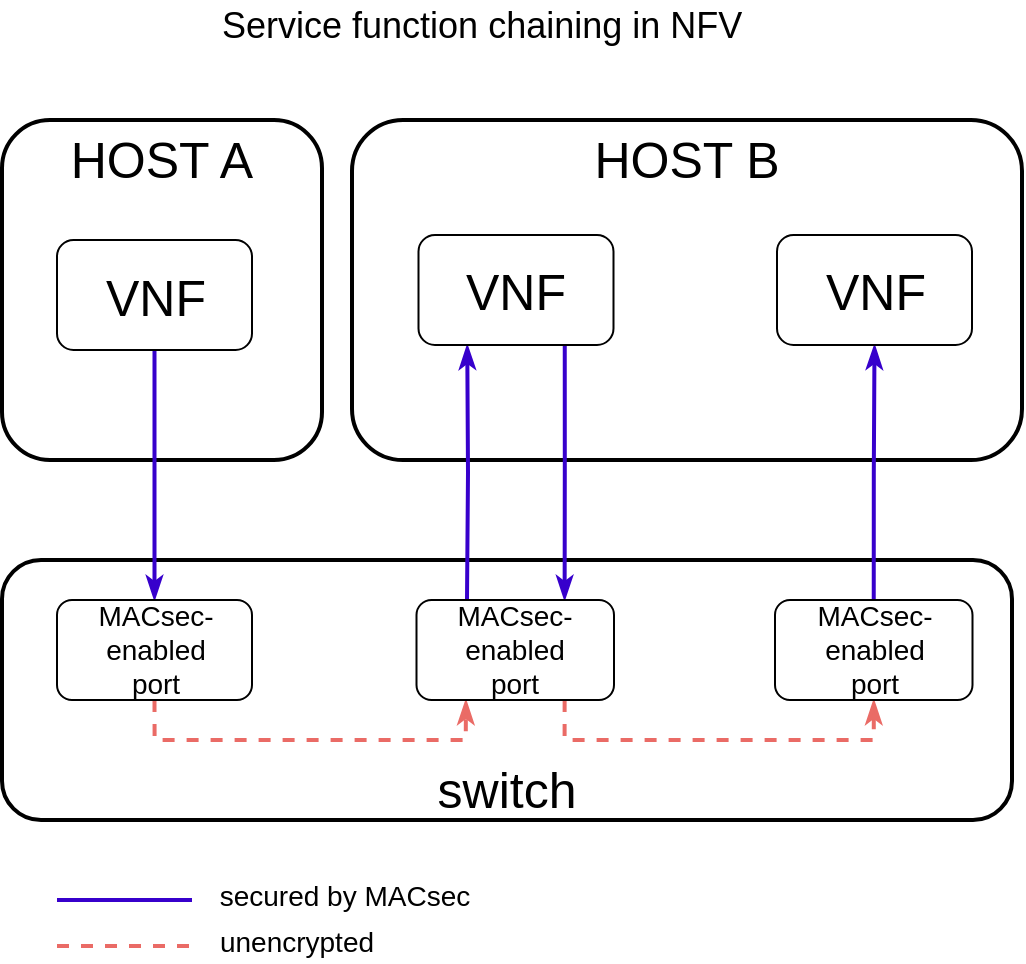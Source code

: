 <mxfile version="12.6.7" type="github">
  <diagram id="0PhkyZh6pTqeAU5DWifH" name="Page-1">
    <mxGraphModel dx="1372" dy="714" grid="1" gridSize="10" guides="1" tooltips="1" connect="1" arrows="1" fold="1" page="1" pageScale="1" pageWidth="827" pageHeight="1169" math="0" shadow="0">
      <root>
        <mxCell id="0"/>
        <mxCell id="1" parent="0"/>
        <mxCell id="_eaUEFpU1vUXmYSTCjyz-9" value="HOST B" style="rounded=1;whiteSpace=wrap;html=1;fontSize=25;strokeWidth=2;spacing=0;spacingBottom=0;fillColor=none;verticalAlign=top;" vertex="1" parent="1">
          <mxGeometry x="190" y="190" width="335" height="170" as="geometry"/>
        </mxCell>
        <mxCell id="_eaUEFpU1vUXmYSTCjyz-10" value="HOST A" style="rounded=1;whiteSpace=wrap;html=1;fontSize=25;strokeWidth=2;spacing=0;spacingBottom=0;fillColor=none;verticalAlign=top;" vertex="1" parent="1">
          <mxGeometry x="15" y="190" width="160" height="170" as="geometry"/>
        </mxCell>
        <mxCell id="wKzrwK8omsFbbwGm3UPk-5" value="switch" style="rounded=1;whiteSpace=wrap;html=1;fontSize=25;strokeWidth=2;spacing=0;spacingBottom=0;verticalAlign=bottom;" parent="1" vertex="1">
          <mxGeometry x="15" y="410" width="505" height="130" as="geometry"/>
        </mxCell>
        <mxCell id="_eaUEFpU1vUXmYSTCjyz-25" style="edgeStyle=orthogonalEdgeStyle;rounded=0;orthogonalLoop=1;jettySize=auto;html=1;exitX=0.75;exitY=1;exitDx=0;exitDy=0;entryX=0.75;entryY=0;entryDx=0;entryDy=0;startArrow=none;startFill=0;endArrow=classicThin;endFill=1;strokeColor=#3700CC;strokeWidth=2;fontSize=14;fillColor=#6a00ff;" edge="1" parent="1" source="_eaUEFpU1vUXmYSTCjyz-28" target="_eaUEFpU1vUXmYSTCjyz-29">
          <mxGeometry relative="1" as="geometry">
            <mxPoint x="305" y="310" as="sourcePoint"/>
            <mxPoint x="292.5" y="430" as="targetPoint"/>
          </mxGeometry>
        </mxCell>
        <mxCell id="_eaUEFpU1vUXmYSTCjyz-22" style="edgeStyle=orthogonalEdgeStyle;rounded=0;orthogonalLoop=1;jettySize=auto;html=1;exitX=0.5;exitY=1;exitDx=0;exitDy=0;entryX=0.5;entryY=0;entryDx=0;entryDy=0;startArrow=none;startFill=0;endArrow=classicThin;endFill=1;strokeColor=#3700CC;strokeWidth=2;fontSize=14;fillColor=#6a00ff;" edge="1" parent="1" source="wKzrwK8omsFbbwGm3UPk-1" target="_eaUEFpU1vUXmYSTCjyz-13">
          <mxGeometry relative="1" as="geometry"/>
        </mxCell>
        <mxCell id="wKzrwK8omsFbbwGm3UPk-1" value="VNF" style="rounded=1;whiteSpace=wrap;html=1;fontSize=25;" parent="1" vertex="1">
          <mxGeometry x="42.5" y="250" width="97.5" height="55" as="geometry"/>
        </mxCell>
        <mxCell id="1vbUXdz7X8TG0rLyYipP-16" value="Service function chaining in NFV" style="text;html=1;resizable=0;points=[];autosize=1;align=left;verticalAlign=top;spacingTop=-4;fontSize=18;" parent="1" vertex="1">
          <mxGeometry x="122.5" y="130" width="280" height="20" as="geometry"/>
        </mxCell>
        <mxCell id="_eaUEFpU1vUXmYSTCjyz-23" style="edgeStyle=orthogonalEdgeStyle;rounded=0;orthogonalLoop=1;jettySize=auto;html=1;exitX=0.5;exitY=1;exitDx=0;exitDy=0;entryX=0.25;entryY=1;entryDx=0;entryDy=0;startArrow=none;startFill=0;endArrow=classicThin;endFill=1;strokeColor=#EA6B66;strokeWidth=2;fontSize=14;dashed=1;" edge="1" parent="1" source="_eaUEFpU1vUXmYSTCjyz-13" target="_eaUEFpU1vUXmYSTCjyz-29">
          <mxGeometry relative="1" as="geometry">
            <mxPoint x="247.5" y="480" as="targetPoint"/>
          </mxGeometry>
        </mxCell>
        <mxCell id="_eaUEFpU1vUXmYSTCjyz-13" value="MACsec-enabled&lt;br&gt;port" style="rounded=1;whiteSpace=wrap;html=1;fontSize=14;flipH=1;" vertex="1" parent="1">
          <mxGeometry x="42.5" y="430" width="97.5" height="50" as="geometry"/>
        </mxCell>
        <mxCell id="_eaUEFpU1vUXmYSTCjyz-24" style="edgeStyle=orthogonalEdgeStyle;rounded=0;orthogonalLoop=1;jettySize=auto;html=1;exitX=0.25;exitY=0;exitDx=0;exitDy=0;entryX=0.25;entryY=1;entryDx=0;entryDy=0;startArrow=none;startFill=0;endArrow=classicThin;endFill=1;strokeColor=#3700CC;strokeWidth=2;fontSize=14;fillColor=#6a00ff;" edge="1" parent="1" target="_eaUEFpU1vUXmYSTCjyz-28">
          <mxGeometry relative="1" as="geometry">
            <mxPoint x="247.5" y="430" as="sourcePoint"/>
            <mxPoint x="255" y="310" as="targetPoint"/>
          </mxGeometry>
        </mxCell>
        <mxCell id="_eaUEFpU1vUXmYSTCjyz-26" style="edgeStyle=orthogonalEdgeStyle;rounded=0;orthogonalLoop=1;jettySize=auto;html=1;exitX=0.75;exitY=1;exitDx=0;exitDy=0;entryX=0.5;entryY=1;entryDx=0;entryDy=0;startArrow=none;startFill=0;endArrow=classicThin;endFill=1;strokeColor=#EA6B66;strokeWidth=2;fontSize=14;dashed=1;" edge="1" parent="1" source="_eaUEFpU1vUXmYSTCjyz-29" target="_eaUEFpU1vUXmYSTCjyz-31">
          <mxGeometry relative="1" as="geometry">
            <mxPoint x="292.5" y="480" as="sourcePoint"/>
            <mxPoint x="425" y="480" as="targetPoint"/>
          </mxGeometry>
        </mxCell>
        <mxCell id="_eaUEFpU1vUXmYSTCjyz-27" style="edgeStyle=orthogonalEdgeStyle;rounded=0;orthogonalLoop=1;jettySize=auto;html=1;exitX=0.5;exitY=0;exitDx=0;exitDy=0;entryX=0.5;entryY=1;entryDx=0;entryDy=0;startArrow=none;startFill=0;endArrow=classicThin;endFill=1;strokeColor=#3700CC;strokeWidth=2;fontSize=14;fillColor=#6a00ff;" edge="1" parent="1" source="_eaUEFpU1vUXmYSTCjyz-31" target="_eaUEFpU1vUXmYSTCjyz-30">
          <mxGeometry relative="1" as="geometry">
            <mxPoint x="447.5" y="430" as="sourcePoint"/>
            <mxPoint x="425" y="310" as="targetPoint"/>
          </mxGeometry>
        </mxCell>
        <mxCell id="_eaUEFpU1vUXmYSTCjyz-28" value="VNF" style="rounded=1;whiteSpace=wrap;html=1;fontSize=25;" vertex="1" parent="1">
          <mxGeometry x="223.25" y="247.5" width="97.5" height="55" as="geometry"/>
        </mxCell>
        <mxCell id="_eaUEFpU1vUXmYSTCjyz-29" value="MACsec-enabled&lt;br&gt;port" style="rounded=1;whiteSpace=wrap;html=1;fontSize=14;flipH=1;" vertex="1" parent="1">
          <mxGeometry x="222.25" y="430" width="98.75" height="50" as="geometry"/>
        </mxCell>
        <mxCell id="_eaUEFpU1vUXmYSTCjyz-30" value="VNF" style="rounded=1;whiteSpace=wrap;html=1;fontSize=25;" vertex="1" parent="1">
          <mxGeometry x="402.5" y="247.5" width="97.5" height="55" as="geometry"/>
        </mxCell>
        <mxCell id="_eaUEFpU1vUXmYSTCjyz-31" value="MACsec-enabled&lt;br&gt;port" style="rounded=1;whiteSpace=wrap;html=1;fontSize=14;flipH=1;" vertex="1" parent="1">
          <mxGeometry x="401.5" y="430" width="98.75" height="50" as="geometry"/>
        </mxCell>
        <mxCell id="_eaUEFpU1vUXmYSTCjyz-33" value="" style="endArrow=none;html=1;strokeColor=#EA6B66;strokeWidth=2;fontSize=14;dashed=1;" edge="1" parent="1">
          <mxGeometry width="50" height="50" relative="1" as="geometry">
            <mxPoint x="42.5" y="603" as="sourcePoint"/>
            <mxPoint x="110" y="603" as="targetPoint"/>
          </mxGeometry>
        </mxCell>
        <mxCell id="_eaUEFpU1vUXmYSTCjyz-34" value="" style="endArrow=none;html=1;strokeColor=#3700CC;strokeWidth=2;fontSize=14;fillColor=#6a00ff;" edge="1" parent="1">
          <mxGeometry width="50" height="50" relative="1" as="geometry">
            <mxPoint x="42.5" y="580" as="sourcePoint"/>
            <mxPoint x="110" y="580" as="targetPoint"/>
          </mxGeometry>
        </mxCell>
        <mxCell id="_eaUEFpU1vUXmYSTCjyz-35" value="secured by MACsec" style="text;html=1;align=center;verticalAlign=middle;resizable=0;points=[];autosize=1;fontSize=14;" vertex="1" parent="1">
          <mxGeometry x="116" y="568" width="140" height="20" as="geometry"/>
        </mxCell>
        <mxCell id="_eaUEFpU1vUXmYSTCjyz-36" value="unencrypted" style="text;html=1;align=center;verticalAlign=middle;resizable=0;points=[];autosize=1;fontSize=14;" vertex="1" parent="1">
          <mxGeometry x="117" y="591" width="90" height="20" as="geometry"/>
        </mxCell>
      </root>
    </mxGraphModel>
  </diagram>
</mxfile>
